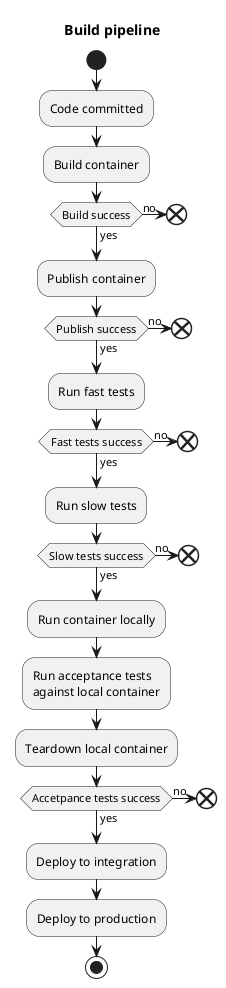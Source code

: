 @startuml
title Build pipeline
start
:Code committed;
:Build container;

if (Build success) then (yes)
else (no)
  end
endif

:Publish container;

if(Publish success) then (yes)
else(no)
  end
endif

:Run fast tests;

if(Fast tests success) then (yes)
else(no)
  end
endif

:Run slow tests;

if(Slow tests success) then (yes)
else(no)
  end
endif

:Run container locally;
:Run acceptance tests
against local container;
:Teardown local container;

if(Accetpance tests success) then (yes)
else(no)
  end
endif

:Deploy to integration;
:Deploy to production;

stop

@enduml
